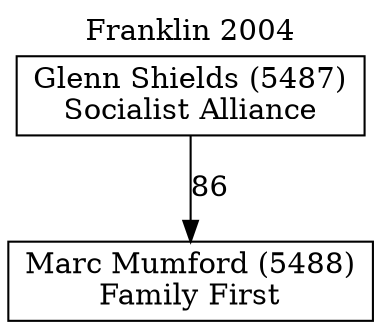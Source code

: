 // House preference flow
digraph "Marc Mumford (5488)_Franklin_2004" {
	graph [label="Franklin 2004" labelloc=t mclimit=10]
	node [shape=box]
	"Marc Mumford (5488)" [label="Marc Mumford (5488)
Family First"]
	"Glenn Shields (5487)" [label="Glenn Shields (5487)
Socialist Alliance"]
	"Glenn Shields (5487)" -> "Marc Mumford (5488)" [label=86]
}
